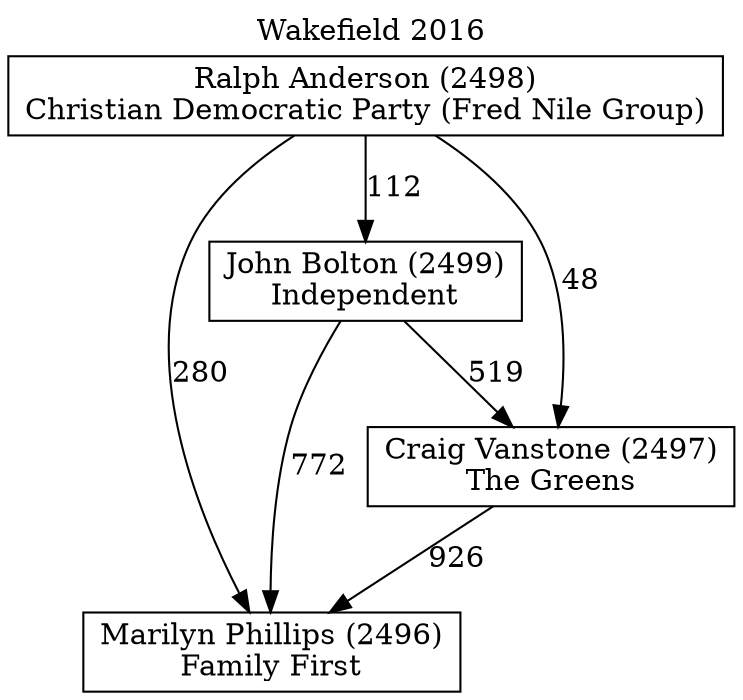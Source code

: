 // House preference flow
digraph "Marilyn Phillips (2496)_Wakefield_2016" {
	graph [label="Wakefield 2016" labelloc=t mclimit=10]
	node [shape=box]
	"Marilyn Phillips (2496)" [label="Marilyn Phillips (2496)
Family First"]
	"John Bolton (2499)" [label="John Bolton (2499)
Independent"]
	"Ralph Anderson (2498)" [label="Ralph Anderson (2498)
Christian Democratic Party (Fred Nile Group)"]
	"Craig Vanstone (2497)" [label="Craig Vanstone (2497)
The Greens"]
	"Ralph Anderson (2498)" -> "Craig Vanstone (2497)" [label=48]
	"Ralph Anderson (2498)" -> "Marilyn Phillips (2496)" [label=280]
	"John Bolton (2499)" -> "Marilyn Phillips (2496)" [label=772]
	"Craig Vanstone (2497)" -> "Marilyn Phillips (2496)" [label=926]
	"John Bolton (2499)" -> "Craig Vanstone (2497)" [label=519]
	"Ralph Anderson (2498)" -> "John Bolton (2499)" [label=112]
}
